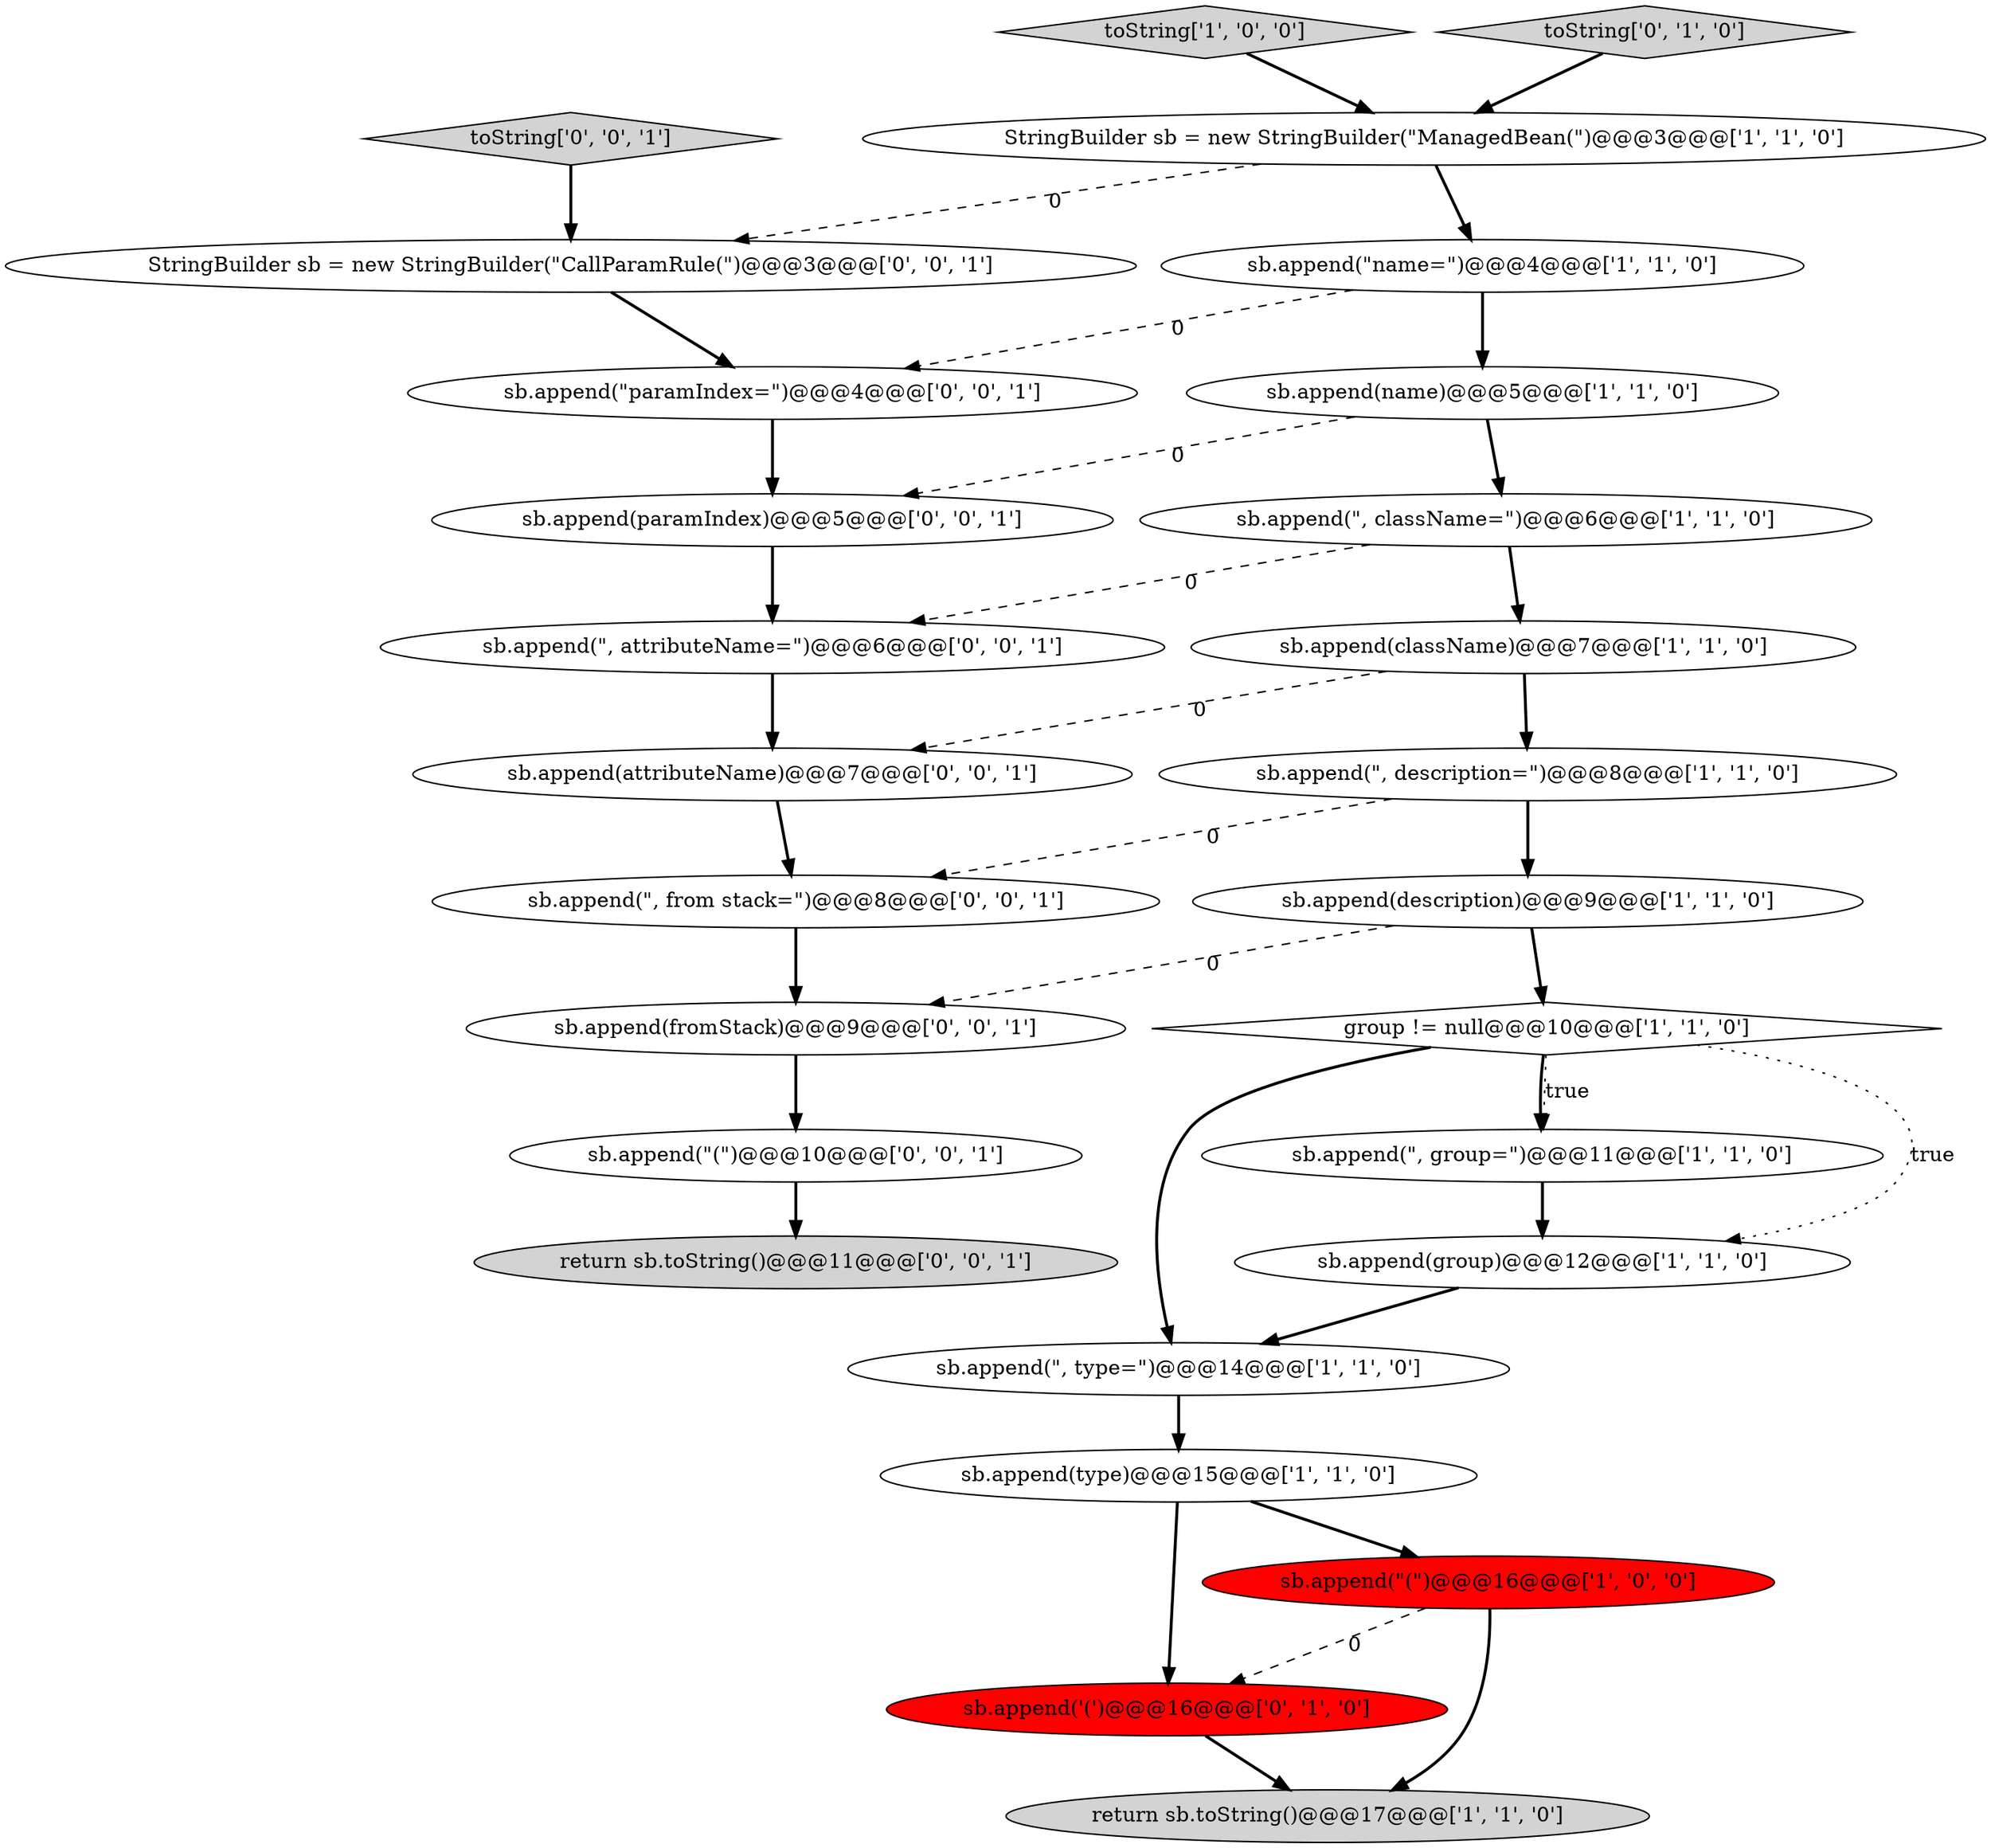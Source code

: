 digraph {
21 [style = filled, label = "sb.append(\", attributeName=\")@@@6@@@['0', '0', '1']", fillcolor = white, shape = ellipse image = "AAA0AAABBB3BBB"];
10 [style = filled, label = "group != null@@@10@@@['1', '1', '0']", fillcolor = white, shape = diamond image = "AAA0AAABBB1BBB"];
20 [style = filled, label = "sb.append(\"(\")@@@10@@@['0', '0', '1']", fillcolor = white, shape = ellipse image = "AAA0AAABBB3BBB"];
5 [style = filled, label = "sb.append(description)@@@9@@@['1', '1', '0']", fillcolor = white, shape = ellipse image = "AAA0AAABBB1BBB"];
19 [style = filled, label = "sb.append(\", from stack=\")@@@8@@@['0', '0', '1']", fillcolor = white, shape = ellipse image = "AAA0AAABBB3BBB"];
18 [style = filled, label = "return sb.toString()@@@11@@@['0', '0', '1']", fillcolor = lightgray, shape = ellipse image = "AAA0AAABBB3BBB"];
23 [style = filled, label = "StringBuilder sb = new StringBuilder(\"CallParamRule(\")@@@3@@@['0', '0', '1']", fillcolor = white, shape = ellipse image = "AAA0AAABBB3BBB"];
14 [style = filled, label = "sb.append(group)@@@12@@@['1', '1', '0']", fillcolor = white, shape = ellipse image = "AAA0AAABBB1BBB"];
17 [style = filled, label = "sb.append(\"paramIndex=\")@@@4@@@['0', '0', '1']", fillcolor = white, shape = ellipse image = "AAA0AAABBB3BBB"];
11 [style = filled, label = "toString['1', '0', '0']", fillcolor = lightgray, shape = diamond image = "AAA0AAABBB1BBB"];
22 [style = filled, label = "sb.append(paramIndex)@@@5@@@['0', '0', '1']", fillcolor = white, shape = ellipse image = "AAA0AAABBB3BBB"];
3 [style = filled, label = "sb.append(\", type=\")@@@14@@@['1', '1', '0']", fillcolor = white, shape = ellipse image = "AAA0AAABBB1BBB"];
9 [style = filled, label = "return sb.toString()@@@17@@@['1', '1', '0']", fillcolor = lightgray, shape = ellipse image = "AAA0AAABBB1BBB"];
2 [style = filled, label = "sb.append(\", className=\")@@@6@@@['1', '1', '0']", fillcolor = white, shape = ellipse image = "AAA0AAABBB1BBB"];
0 [style = filled, label = "sb.append(\", description=\")@@@8@@@['1', '1', '0']", fillcolor = white, shape = ellipse image = "AAA0AAABBB1BBB"];
13 [style = filled, label = "sb.append(\"name=\")@@@4@@@['1', '1', '0']", fillcolor = white, shape = ellipse image = "AAA0AAABBB1BBB"];
15 [style = filled, label = "toString['0', '1', '0']", fillcolor = lightgray, shape = diamond image = "AAA0AAABBB2BBB"];
26 [style = filled, label = "toString['0', '0', '1']", fillcolor = lightgray, shape = diamond image = "AAA0AAABBB3BBB"];
24 [style = filled, label = "sb.append(fromStack)@@@9@@@['0', '0', '1']", fillcolor = white, shape = ellipse image = "AAA0AAABBB3BBB"];
6 [style = filled, label = "sb.append(name)@@@5@@@['1', '1', '0']", fillcolor = white, shape = ellipse image = "AAA0AAABBB1BBB"];
25 [style = filled, label = "sb.append(attributeName)@@@7@@@['0', '0', '1']", fillcolor = white, shape = ellipse image = "AAA0AAABBB3BBB"];
7 [style = filled, label = "sb.append(type)@@@15@@@['1', '1', '0']", fillcolor = white, shape = ellipse image = "AAA0AAABBB1BBB"];
16 [style = filled, label = "sb.append('(')@@@16@@@['0', '1', '0']", fillcolor = red, shape = ellipse image = "AAA1AAABBB2BBB"];
12 [style = filled, label = "sb.append(className)@@@7@@@['1', '1', '0']", fillcolor = white, shape = ellipse image = "AAA0AAABBB1BBB"];
4 [style = filled, label = "sb.append(\", group=\")@@@11@@@['1', '1', '0']", fillcolor = white, shape = ellipse image = "AAA0AAABBB1BBB"];
1 [style = filled, label = "StringBuilder sb = new StringBuilder(\"ManagedBean(\")@@@3@@@['1', '1', '0']", fillcolor = white, shape = ellipse image = "AAA0AAABBB1BBB"];
8 [style = filled, label = "sb.append(\"(\")@@@16@@@['1', '0', '0']", fillcolor = red, shape = ellipse image = "AAA1AAABBB1BBB"];
14->3 [style = bold, label=""];
5->10 [style = bold, label=""];
4->14 [style = bold, label=""];
8->16 [style = dashed, label="0"];
11->1 [style = bold, label=""];
0->19 [style = dashed, label="0"];
5->24 [style = dashed, label="0"];
22->21 [style = bold, label=""];
13->17 [style = dashed, label="0"];
10->3 [style = bold, label=""];
21->25 [style = bold, label=""];
17->22 [style = bold, label=""];
7->8 [style = bold, label=""];
12->0 [style = bold, label=""];
1->13 [style = bold, label=""];
6->22 [style = dashed, label="0"];
2->12 [style = bold, label=""];
19->24 [style = bold, label=""];
6->2 [style = bold, label=""];
24->20 [style = bold, label=""];
10->14 [style = dotted, label="true"];
20->18 [style = bold, label=""];
12->25 [style = dashed, label="0"];
3->7 [style = bold, label=""];
2->21 [style = dashed, label="0"];
26->23 [style = bold, label=""];
7->16 [style = bold, label=""];
25->19 [style = bold, label=""];
8->9 [style = bold, label=""];
10->4 [style = bold, label=""];
23->17 [style = bold, label=""];
13->6 [style = bold, label=""];
10->4 [style = dotted, label="true"];
1->23 [style = dashed, label="0"];
16->9 [style = bold, label=""];
0->5 [style = bold, label=""];
15->1 [style = bold, label=""];
}
